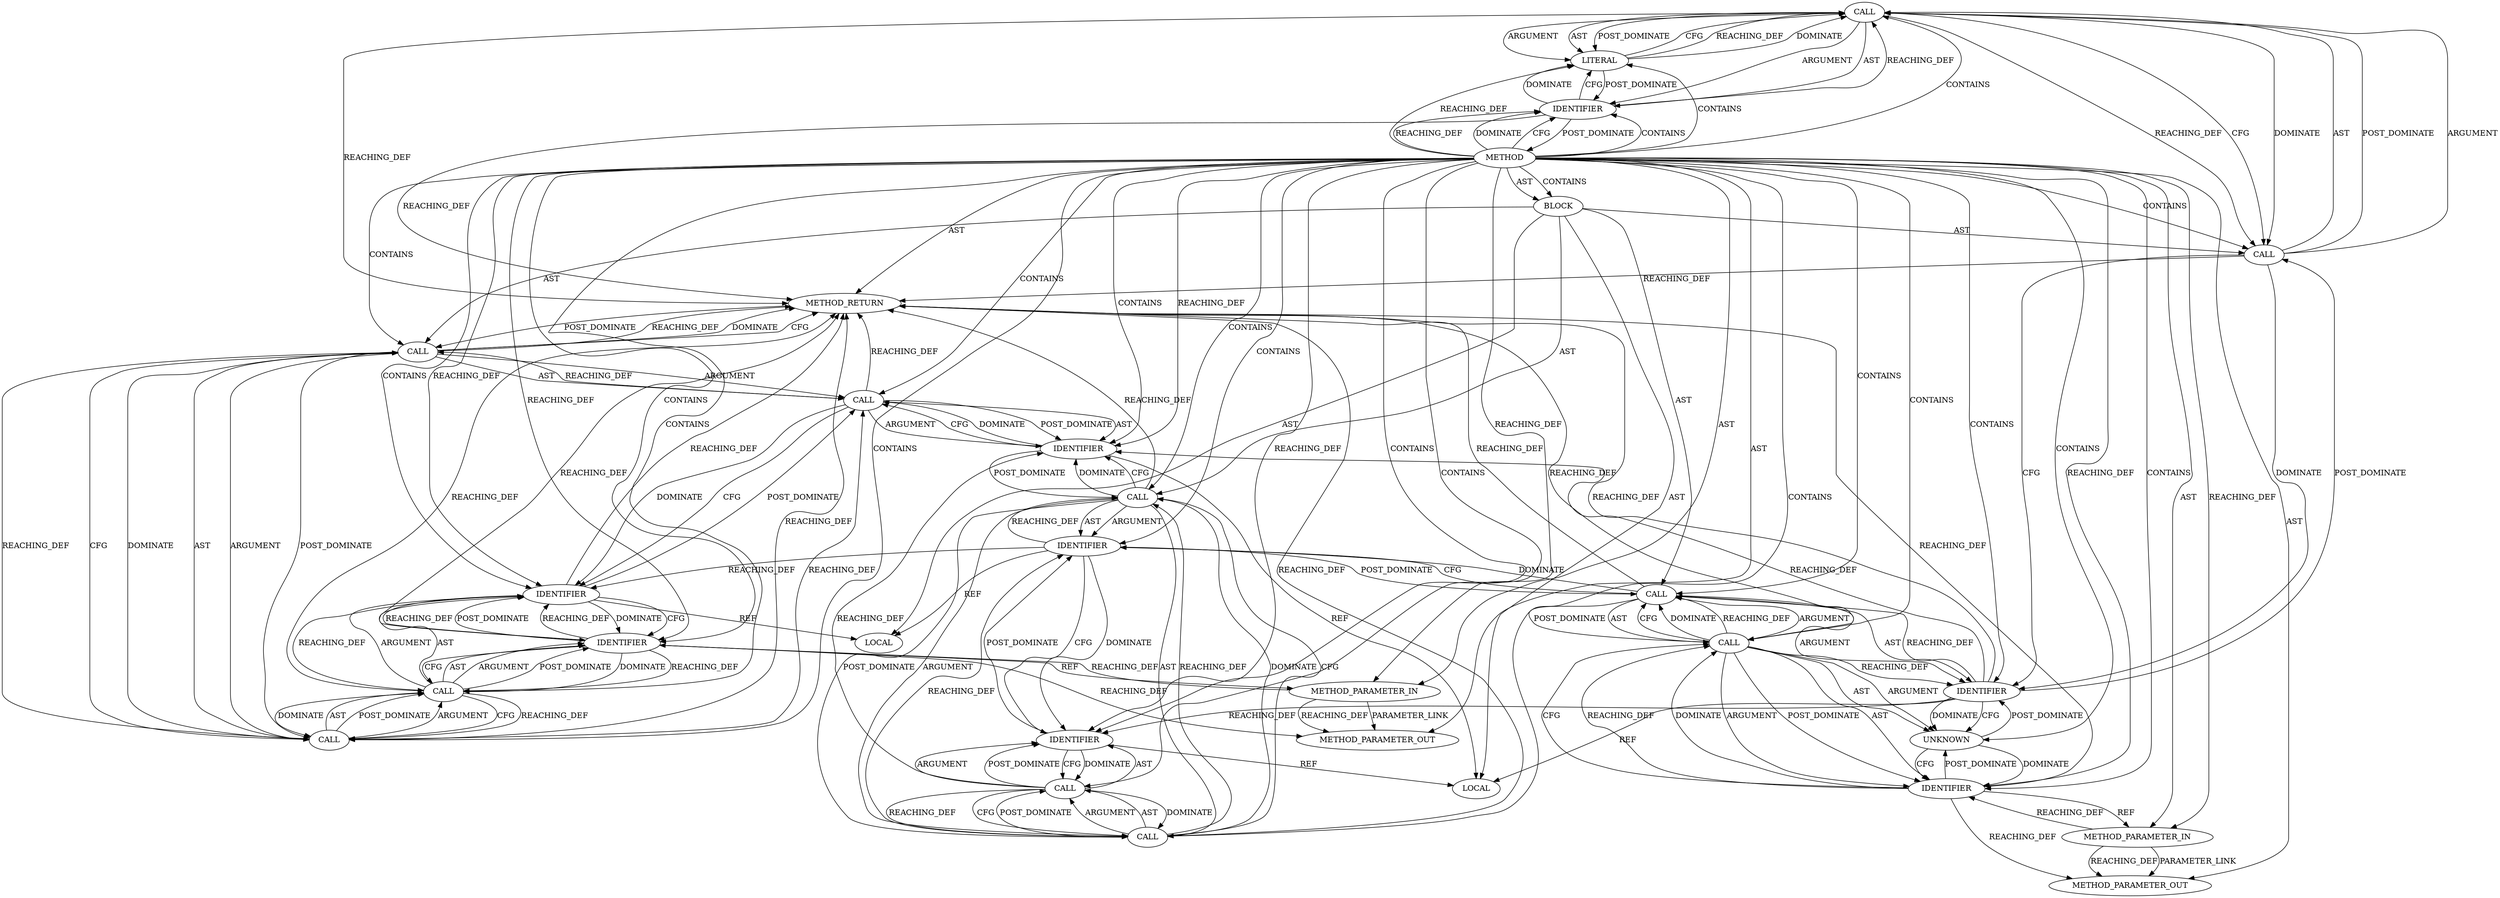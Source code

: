 digraph {
  622 [label=CALL ORDER=1 ARGUMENT_INDEX=1 CODE="TLS_MAX_REC_SEQ_SIZE != 8" COLUMN_NUMBER=15 METHOD_FULL_NAME="<operator>.notEquals" LINE_NUMBER=299 TYPE_FULL_NAME="<empty>" DISPATCH_TYPE="STATIC_DISPATCH" SIGNATURE="" NAME="<operator>.notEquals"]
  621 [label=CALL ORDER=3 ARGUMENT_INDEX=-1 CODE="BUILD_BUG_ON(TLS_MAX_REC_SEQ_SIZE != 8)" COLUMN_NUMBER=2 METHOD_FULL_NAME="BUILD_BUG_ON" LINE_NUMBER=299 TYPE_FULL_NAME="<empty>" DISPATCH_TYPE="STATIC_DISPATCH" SIGNATURE="" NAME="BUILD_BUG_ON"]
  620 [label=LOCAL ORDER=2 CODE="__be64* p" COLUMN_NUMBER=9 LINE_NUMBER=297 TYPE_FULL_NAME="__be64*" NAME="p"]
  624 [label=LITERAL ORDER=2 ARGUMENT_INDEX=2 CODE="8" COLUMN_NUMBER=39 LINE_NUMBER=299 TYPE_FULL_NAME="int"]
  617 [label=METHOD_PARAMETER_IN ORDER=2 CODE="int  n" IS_VARIADIC=false COLUMN_NUMBER=60 LINE_NUMBER=294 TYPE_FULL_NAME="int" EVALUATION_STRATEGY="BY_VALUE" INDEX=2 NAME="n"]
  633 [label=CALL ORDER=1 ARGUMENT_INDEX=1 CODE="*p" COLUMN_NUMBER=23 METHOD_FULL_NAME="<operator>.indirection" LINE_NUMBER=302 TYPE_FULL_NAME="<empty>" DISPATCH_TYPE="STATIC_DISPATCH" SIGNATURE="" NAME="<operator>.indirection"]
  616 [label=METHOD_PARAMETER_IN ORDER=1 CODE="unsigned char *seq" IS_VARIADIC=false COLUMN_NUMBER=40 LINE_NUMBER=294 TYPE_FULL_NAME="unsigned char*" EVALUATION_STRATEGY="BY_VALUE" INDEX=1 NAME="seq"]
  615 [label=METHOD COLUMN_NUMBER=1 LINE_NUMBER=294 COLUMN_NUMBER_END=1 IS_EXTERNAL=false SIGNATURE="void tls_bigint_subtract (unsigned char*,int)" NAME="tls_bigint_subtract" AST_PARENT_TYPE="TYPE_DECL" AST_PARENT_FULL_NAME="tls.h:<global>" ORDER=77 CODE="static inline void tls_bigint_subtract(unsigned char *seq, int  n)
{
	u64 rcd_sn;
	__be64 *p;

	BUILD_BUG_ON(TLS_MAX_REC_SEQ_SIZE != 8);

	p = (__be64 *)seq;
	rcd_sn = be64_to_cpu(*p);
	*p = cpu_to_be64(rcd_sn - n);
}" FULL_NAME="tls_bigint_subtract" LINE_NUMBER_END=304 FILENAME="tls.h"]
  641 [label=IDENTIFIER ORDER=2 ARGUMENT_INDEX=2 CODE="n" COLUMN_NUMBER=28 LINE_NUMBER=303 TYPE_FULL_NAME="int" NAME="n"]
  631 [label=IDENTIFIER ORDER=1 ARGUMENT_INDEX=1 CODE="rcd_sn" COLUMN_NUMBER=2 LINE_NUMBER=302 TYPE_FULL_NAME="u64" NAME="rcd_sn"]
  623 [label=IDENTIFIER ORDER=1 ARGUMENT_INDEX=1 CODE="TLS_MAX_REC_SEQ_SIZE" COLUMN_NUMBER=15 LINE_NUMBER=299 TYPE_FULL_NAME="ANY" NAME="TLS_MAX_REC_SEQ_SIZE"]
  637 [label=IDENTIFIER ORDER=1 ARGUMENT_INDEX=1 CODE="p" COLUMN_NUMBER=3 LINE_NUMBER=303 TYPE_FULL_NAME="__be64*" NAME="p"]
  619 [label=LOCAL ORDER=1 CODE="u64 rcd_sn" COLUMN_NUMBER=6 LINE_NUMBER=296 TYPE_FULL_NAME="u64" NAME="rcd_sn"]
  630 [label=CALL ORDER=5 ARGUMENT_INDEX=-1 CODE="rcd_sn = be64_to_cpu(*p)" COLUMN_NUMBER=2 METHOD_FULL_NAME="<operator>.assignment" LINE_NUMBER=302 TYPE_FULL_NAME="<empty>" DISPATCH_TYPE="STATIC_DISPATCH" SIGNATURE="" NAME="<operator>.assignment"]
  618 [label=BLOCK ORDER=3 ARGUMENT_INDEX=-1 CODE="{
	u64 rcd_sn;
	__be64 *p;

	BUILD_BUG_ON(TLS_MAX_REC_SEQ_SIZE != 8);

	p = (__be64 *)seq;
	rcd_sn = be64_to_cpu(*p);
	*p = cpu_to_be64(rcd_sn - n);
}" COLUMN_NUMBER=1 LINE_NUMBER=295 TYPE_FULL_NAME="void"]
  634 [label=IDENTIFIER ORDER=1 ARGUMENT_INDEX=1 CODE="p" COLUMN_NUMBER=24 LINE_NUMBER=302 TYPE_FULL_NAME="__be64*" NAME="p"]
  639 [label=CALL ORDER=1 ARGUMENT_INDEX=1 CODE="rcd_sn - n" COLUMN_NUMBER=19 METHOD_FULL_NAME="<operator>.subtraction" LINE_NUMBER=303 TYPE_FULL_NAME="<empty>" DISPATCH_TYPE="STATIC_DISPATCH" SIGNATURE="" NAME="<operator>.subtraction"]
  636 [label=CALL ORDER=1 ARGUMENT_INDEX=1 CODE="*p" COLUMN_NUMBER=2 METHOD_FULL_NAME="<operator>.indirection" LINE_NUMBER=303 TYPE_FULL_NAME="<empty>" DISPATCH_TYPE="STATIC_DISPATCH" SIGNATURE="" NAME="<operator>.indirection"]
  626 [label=IDENTIFIER ORDER=1 ARGUMENT_INDEX=1 CODE="p" COLUMN_NUMBER=2 LINE_NUMBER=301 TYPE_FULL_NAME="__be64*" NAME="p"]
  627 [label=CALL ORDER=2 ARGUMENT_INDEX=2 CODE="(__be64 *)seq" COLUMN_NUMBER=6 METHOD_FULL_NAME="<operator>.cast" LINE_NUMBER=301 TYPE_FULL_NAME="<empty>" DISPATCH_TYPE="STATIC_DISPATCH" SIGNATURE="" NAME="<operator>.cast"]
  642 [label=METHOD_RETURN ORDER=4 CODE="RET" COLUMN_NUMBER=1 LINE_NUMBER=294 TYPE_FULL_NAME="void" EVALUATION_STRATEGY="BY_VALUE"]
  21262 [label=METHOD_PARAMETER_OUT ORDER=2 CODE="int  n" IS_VARIADIC=false COLUMN_NUMBER=60 LINE_NUMBER=294 TYPE_FULL_NAME="int" EVALUATION_STRATEGY="BY_VALUE" INDEX=2 NAME="n"]
  625 [label=CALL ORDER=4 ARGUMENT_INDEX=-1 CODE="p = (__be64 *)seq" COLUMN_NUMBER=2 METHOD_FULL_NAME="<operator>.assignment" LINE_NUMBER=301 TYPE_FULL_NAME="<empty>" DISPATCH_TYPE="STATIC_DISPATCH" SIGNATURE="" NAME="<operator>.assignment"]
  640 [label=IDENTIFIER ORDER=1 ARGUMENT_INDEX=1 CODE="rcd_sn" COLUMN_NUMBER=19 LINE_NUMBER=303 TYPE_FULL_NAME="u64" NAME="rcd_sn"]
  635 [label=CALL ORDER=6 ARGUMENT_INDEX=-1 CODE="*p = cpu_to_be64(rcd_sn - n)" COLUMN_NUMBER=2 METHOD_FULL_NAME="<operator>.assignment" LINE_NUMBER=303 TYPE_FULL_NAME="<empty>" DISPATCH_TYPE="STATIC_DISPATCH" SIGNATURE="" NAME="<operator>.assignment"]
  628 [label=UNKNOWN ORDER=1 PARSER_TYPE_NAME="CASTTypeId" ARGUMENT_INDEX=1 CODE="__be64 *" COLUMN_NUMBER=7 LINE_NUMBER=301 TYPE_FULL_NAME="<empty>" CONTAINED_REF="<empty>"]
  632 [label=CALL ORDER=2 ARGUMENT_INDEX=2 CODE="be64_to_cpu(*p)" COLUMN_NUMBER=11 METHOD_FULL_NAME="be64_to_cpu" LINE_NUMBER=302 TYPE_FULL_NAME="<empty>" DISPATCH_TYPE="STATIC_DISPATCH" SIGNATURE="" NAME="be64_to_cpu"]
  629 [label=IDENTIFIER ORDER=2 ARGUMENT_INDEX=2 CODE="seq" COLUMN_NUMBER=16 LINE_NUMBER=301 TYPE_FULL_NAME="unsigned char*" NAME="seq"]
  638 [label=CALL ORDER=2 ARGUMENT_INDEX=2 CODE="cpu_to_be64(rcd_sn - n)" COLUMN_NUMBER=7 METHOD_FULL_NAME="cpu_to_be64" LINE_NUMBER=303 TYPE_FULL_NAME="<empty>" DISPATCH_TYPE="STATIC_DISPATCH" SIGNATURE="" NAME="cpu_to_be64"]
  21261 [label=METHOD_PARAMETER_OUT ORDER=1 CODE="unsigned char *seq" IS_VARIADIC=false COLUMN_NUMBER=40 LINE_NUMBER=294 TYPE_FULL_NAME="unsigned char*" EVALUATION_STRATEGY="BY_VALUE" INDEX=1 NAME="seq"]
  633 -> 632 [label=DOMINATE ]
  638 -> 639 [label=AST ]
  616 -> 629 [label=REACHING_DEF VARIABLE="seq"]
  616 -> 21261 [label=REACHING_DEF VARIABLE="seq"]
  627 -> 626 [label=REACHING_DEF VARIABLE="(__be64 *)seq"]
  615 -> 621 [label=CONTAINS ]
  632 -> 631 [label=REACHING_DEF VARIABLE="be64_to_cpu(*p)"]
  637 -> 620 [label=REF ]
  635 -> 638 [label=AST ]
  627 -> 629 [label=ARGUMENT ]
  635 -> 642 [label=REACHING_DEF VARIABLE="*p = cpu_to_be64(rcd_sn - n)"]
  630 -> 631 [label=ARGUMENT ]
  638 -> 642 [label=REACHING_DEF VARIABLE="cpu_to_be64(rcd_sn - n)"]
  618 -> 620 [label=AST ]
  625 -> 627 [label=AST ]
  631 -> 634 [label=CFG ]
  639 -> 638 [label=CFG ]
  627 -> 629 [label=AST ]
  615 -> 635 [label=CONTAINS ]
  622 -> 624 [label=ARGUMENT ]
  641 -> 640 [label=POST_DOMINATE ]
  631 -> 625 [label=POST_DOMINATE ]
  618 -> 621 [label=AST ]
  634 -> 633 [label=DOMINATE ]
  625 -> 627 [label=ARGUMENT ]
  635 -> 642 [label=DOMINATE ]
  634 -> 620 [label=REF ]
  630 -> 632 [label=POST_DOMINATE ]
  615 -> 616 [label=AST ]
  615 -> 626 [label=CONTAINS ]
  625 -> 626 [label=ARGUMENT ]
  637 -> 630 [label=POST_DOMINATE ]
  615 -> 623 [label=CONTAINS ]
  626 -> 620 [label=REF ]
  615 -> 641 [label=REACHING_DEF VARIABLE=""]
  631 -> 619 [label=REF ]
  615 -> 627 [label=CONTAINS ]
  615 -> 616 [label=REACHING_DEF VARIABLE=""]
  615 -> 623 [label=REACHING_DEF VARIABLE=""]
  615 -> 618 [label=CONTAINS ]
  617 -> 21262 [label=PARAMETER_LINK ]
  637 -> 636 [label=CFG ]
  621 -> 622 [label=AST ]
  627 -> 625 [label=CFG ]
  636 -> 637 [label=POST_DOMINATE ]
  639 -> 641 [label=AST ]
  635 -> 638 [label=ARGUMENT ]
  632 -> 630 [label=DOMINATE ]
  638 -> 635 [label=CFG ]
  632 -> 633 [label=POST_DOMINATE ]
  615 -> 634 [label=CONTAINS ]
  630 -> 631 [label=AST ]
  628 -> 626 [label=POST_DOMINATE ]
  639 -> 638 [label=REACHING_DEF VARIABLE="rcd_sn - n"]
  625 -> 631 [label=DOMINATE ]
  641 -> 640 [label=REACHING_DEF VARIABLE="n"]
  640 -> 641 [label=REACHING_DEF VARIABLE="rcd_sn"]
  615 -> 21261 [label=AST ]
  627 -> 625 [label=DOMINATE ]
  639 -> 642 [label=REACHING_DEF VARIABLE="rcd_sn - n"]
  615 -> 623 [label=DOMINATE ]
  641 -> 639 [label=DOMINATE ]
  633 -> 634 [label=AST ]
  634 -> 631 [label=POST_DOMINATE ]
  626 -> 634 [label=REACHING_DEF VARIABLE="p"]
  615 -> 639 [label=CONTAINS ]
  626 -> 625 [label=REACHING_DEF VARIABLE="p"]
  621 -> 642 [label=REACHING_DEF VARIABLE="BUILD_BUG_ON(TLS_MAX_REC_SEQ_SIZE != 8)"]
  639 -> 640 [label=ARGUMENT ]
  639 -> 638 [label=DOMINATE ]
  618 -> 619 [label=AST ]
  630 -> 642 [label=REACHING_DEF VARIABLE="rcd_sn = be64_to_cpu(*p)"]
  615 -> 624 [label=REACHING_DEF VARIABLE=""]
  626 -> 628 [label=DOMINATE ]
  615 -> 636 [label=CONTAINS ]
  628 -> 629 [label=DOMINATE ]
  630 -> 632 [label=ARGUMENT ]
  615 -> 634 [label=REACHING_DEF VARIABLE=""]
  629 -> 627 [label=CFG ]
  615 -> 640 [label=REACHING_DEF VARIABLE=""]
  623 -> 615 [label=POST_DOMINATE ]
  640 -> 641 [label=DOMINATE ]
  627 -> 642 [label=REACHING_DEF VARIABLE="(__be64 *)seq"]
  640 -> 619 [label=REF ]
  615 -> 631 [label=CONTAINS ]
  633 -> 634 [label=ARGUMENT ]
  635 -> 642 [label=CFG ]
  622 -> 642 [label=REACHING_DEF VARIABLE="TLS_MAX_REC_SEQ_SIZE != 8"]
  621 -> 626 [label=CFG ]
  634 -> 633 [label=CFG ]
  617 -> 21262 [label=REACHING_DEF VARIABLE="n"]
  636 -> 640 [label=DOMINATE ]
  622 -> 623 [label=ARGUMENT ]
  635 -> 636 [label=AST ]
  632 -> 642 [label=REACHING_DEF VARIABLE="be64_to_cpu(*p)"]
  622 -> 624 [label=AST ]
  637 -> 636 [label=DOMINATE ]
  623 -> 624 [label=DOMINATE ]
  622 -> 621 [label=REACHING_DEF VARIABLE="TLS_MAX_REC_SEQ_SIZE != 8"]
  615 -> 628 [label=CONTAINS ]
  623 -> 624 [label=CFG ]
  641 -> 617 [label=REF ]
  636 -> 640 [label=CFG ]
  615 -> 618 [label=AST ]
  631 -> 634 [label=DOMINATE ]
  615 -> 622 [label=CONTAINS ]
  635 -> 636 [label=ARGUMENT ]
  615 -> 642 [label=AST ]
  638 -> 636 [label=REACHING_DEF VARIABLE="cpu_to_be64(rcd_sn - n)"]
  624 -> 622 [label=CFG ]
  615 -> 624 [label=CONTAINS ]
  627 -> 625 [label=REACHING_DEF VARIABLE="(__be64 *)seq"]
  639 -> 641 [label=ARGUMENT ]
  615 -> 623 [label=CFG ]
  615 -> 629 [label=CONTAINS ]
  632 -> 630 [label=CFG ]
  640 -> 641 [label=CFG ]
  628 -> 629 [label=CFG ]
  615 -> 625 [label=CONTAINS ]
  641 -> 639 [label=REACHING_DEF VARIABLE="n"]
  622 -> 623 [label=AST ]
  629 -> 628 [label=POST_DOMINATE ]
  639 -> 640 [label=AST ]
  633 -> 632 [label=REACHING_DEF VARIABLE="*p"]
  627 -> 628 [label=AST ]
  615 -> 637 [label=CONTAINS ]
  626 -> 642 [label=REACHING_DEF VARIABLE="p"]
  638 -> 639 [label=POST_DOMINATE ]
  616 -> 21261 [label=PARAMETER_LINK ]
  633 -> 634 [label=POST_DOMINATE ]
  627 -> 629 [label=POST_DOMINATE ]
  638 -> 635 [label=REACHING_DEF VARIABLE="cpu_to_be64(rcd_sn - n)"]
  641 -> 639 [label=CFG ]
  623 -> 642 [label=REACHING_DEF VARIABLE="TLS_MAX_REC_SEQ_SIZE"]
  624 -> 623 [label=POST_DOMINATE ]
  630 -> 637 [label=DOMINATE ]
  627 -> 628 [label=ARGUMENT ]
  642 -> 635 [label=POST_DOMINATE ]
  615 -> 633 [label=CONTAINS ]
  618 -> 625 [label=AST ]
  629 -> 616 [label=REF ]
  624 -> 622 [label=REACHING_DEF VARIABLE="8"]
  630 -> 632 [label=AST ]
  615 -> 617 [label=AST ]
  636 -> 642 [label=REACHING_DEF VARIABLE="*p"]
  641 -> 21262 [label=REACHING_DEF VARIABLE="n"]
  640 -> 636 [label=POST_DOMINATE ]
  633 -> 637 [label=REACHING_DEF VARIABLE="*p"]
  624 -> 622 [label=DOMINATE ]
  622 -> 621 [label=CFG ]
  626 -> 637 [label=REACHING_DEF VARIABLE="p"]
  617 -> 641 [label=REACHING_DEF VARIABLE="n"]
  631 -> 630 [label=REACHING_DEF VARIABLE="rcd_sn"]
  615 -> 630 [label=CONTAINS ]
  629 -> 21261 [label=REACHING_DEF VARIABLE="seq"]
  632 -> 633 [label=ARGUMENT ]
  623 -> 622 [label=REACHING_DEF VARIABLE="TLS_MAX_REC_SEQ_SIZE"]
  635 -> 638 [label=POST_DOMINATE ]
  626 -> 628 [label=CFG ]
  636 -> 635 [label=REACHING_DEF VARIABLE="*p"]
  625 -> 631 [label=CFG ]
  615 -> 632 [label=CONTAINS ]
  615 -> 637 [label=REACHING_DEF VARIABLE=""]
  638 -> 639 [label=ARGUMENT ]
  625 -> 642 [label=REACHING_DEF VARIABLE="p = (__be64 *)seq"]
  641 -> 642 [label=REACHING_DEF VARIABLE="n"]
  629 -> 642 [label=REACHING_DEF VARIABLE="seq"]
  621 -> 626 [label=DOMINATE ]
  632 -> 630 [label=REACHING_DEF VARIABLE="be64_to_cpu(*p)"]
  615 -> 617 [label=REACHING_DEF VARIABLE=""]
  629 -> 627 [label=REACHING_DEF VARIABLE="seq"]
  625 -> 626 [label=AST ]
  636 -> 637 [label=AST ]
  632 -> 633 [label=AST ]
  625 -> 627 [label=POST_DOMINATE ]
  615 -> 629 [label=REACHING_DEF VARIABLE=""]
  630 -> 637 [label=CFG ]
  640 -> 639 [label=REACHING_DEF VARIABLE="rcd_sn"]
  615 -> 640 [label=CONTAINS ]
  615 -> 638 [label=CONTAINS ]
  615 -> 21262 [label=AST ]
  615 -> 641 [label=CONTAINS ]
  638 -> 635 [label=DOMINATE ]
  622 -> 621 [label=DOMINATE ]
  622 -> 624 [label=POST_DOMINATE ]
  621 -> 622 [label=POST_DOMINATE ]
  629 -> 627 [label=DOMINATE ]
  639 -> 641 [label=POST_DOMINATE ]
  618 -> 635 [label=AST ]
  621 -> 622 [label=ARGUMENT ]
  618 -> 630 [label=AST ]
  640 -> 642 [label=REACHING_DEF VARIABLE="rcd_sn"]
  633 -> 632 [label=CFG ]
  626 -> 621 [label=POST_DOMINATE ]
  636 -> 637 [label=ARGUMENT ]
  631 -> 640 [label=REACHING_DEF VARIABLE="rcd_sn"]
}
